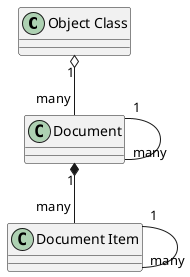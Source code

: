 @startuml
"Object Class" "1" o-- "many" "Document"
"Document" "1" *-- "many" "Document Item"
"Document" "1" - "many" "Document"
"Document Item" "1" - "many" "Document Item"
